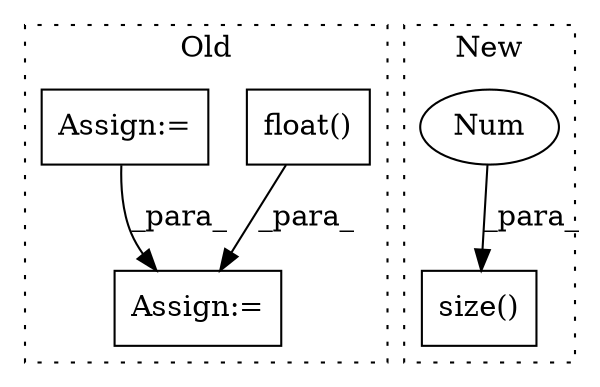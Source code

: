 digraph G {
subgraph cluster0 {
1 [label="float()" a="75" s="12318" l="23" shape="box"];
3 [label="Assign:=" a="68" s="12308" l="3" shape="box"];
4 [label="Assign:=" a="68" s="12037" l="3" shape="box"];
label = "Old";
style="dotted";
}
subgraph cluster1 {
2 [label="size()" a="75" s="11616,11626" l="9,1" shape="box"];
5 [label="Num" a="76" s="11625" l="1" shape="ellipse"];
label = "New";
style="dotted";
}
1 -> 3 [label="_para_"];
4 -> 3 [label="_para_"];
5 -> 2 [label="_para_"];
}